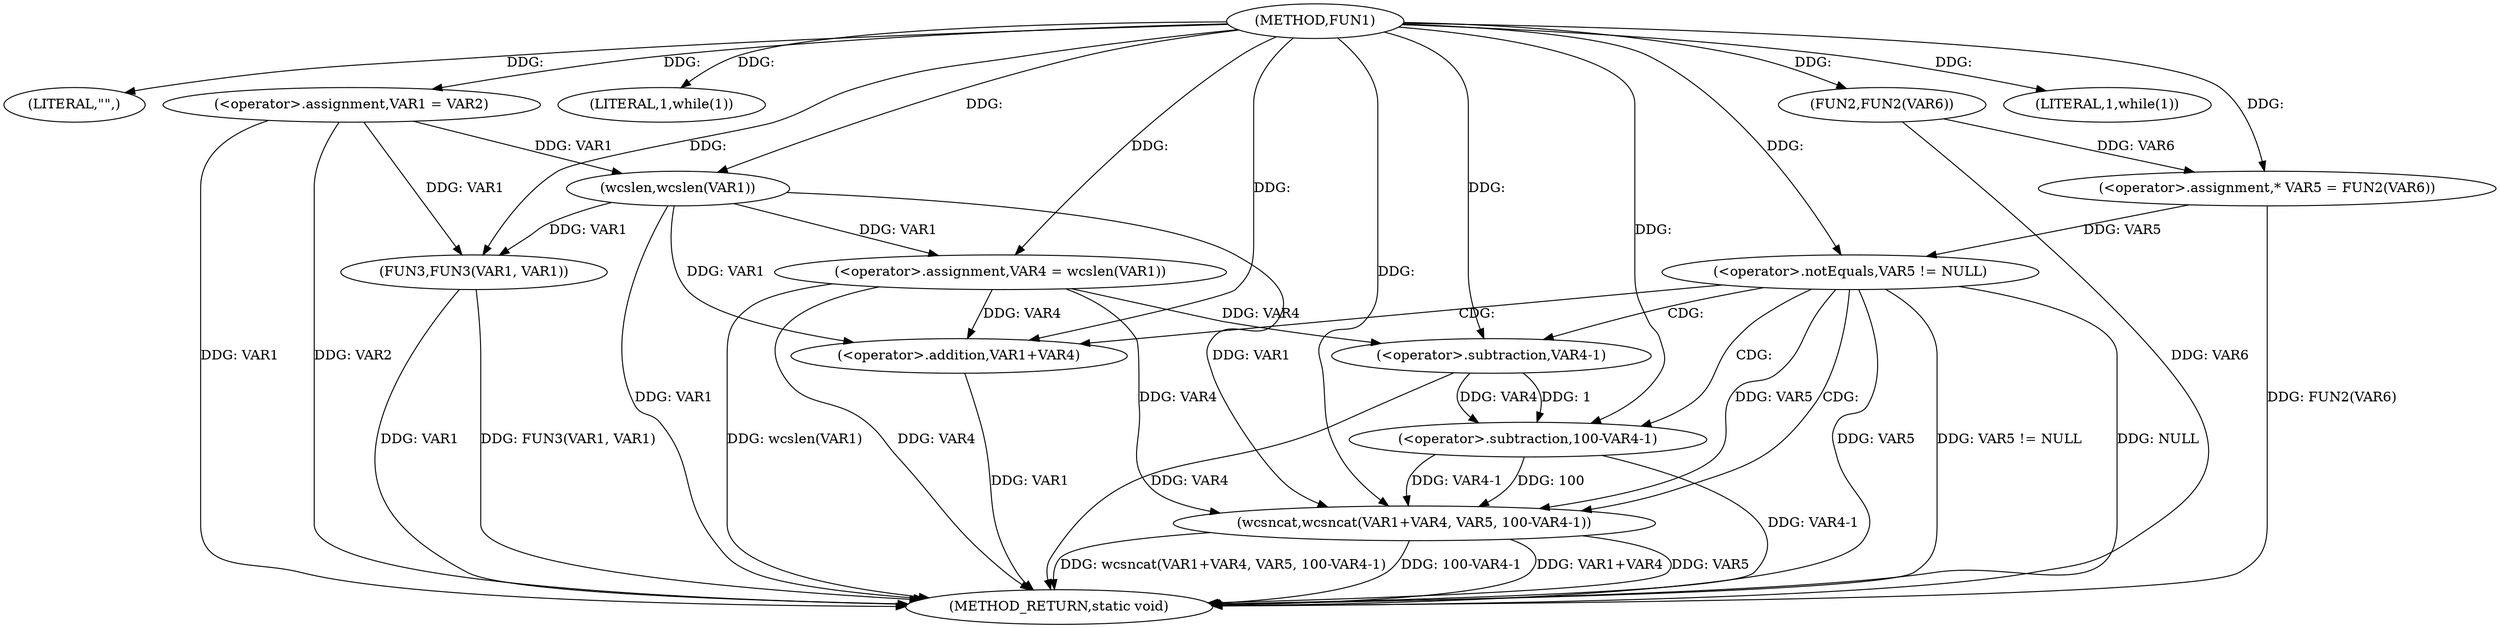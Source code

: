 digraph FUN1 {  
"1000100" [label = "(METHOD,FUN1)" ]
"1000144" [label = "(METHOD_RETURN,static void)" ]
"1000103" [label = "(LITERAL,\"\",)" ]
"1000104" [label = "(<operator>.assignment,VAR1 = VAR2)" ]
"1000108" [label = "(LITERAL,1,while(1))" ]
"1000112" [label = "(<operator>.assignment,VAR4 = wcslen(VAR1))" ]
"1000114" [label = "(wcslen,wcslen(VAR1))" ]
"1000117" [label = "(<operator>.assignment,* VAR5 = FUN2(VAR6))" ]
"1000119" [label = "(FUN2,FUN2(VAR6))" ]
"1000122" [label = "(<operator>.notEquals,VAR5 != NULL)" ]
"1000126" [label = "(wcsncat,wcsncat(VAR1+VAR4, VAR5, 100-VAR4-1))" ]
"1000127" [label = "(<operator>.addition,VAR1+VAR4)" ]
"1000131" [label = "(<operator>.subtraction,100-VAR4-1)" ]
"1000133" [label = "(<operator>.subtraction,VAR4-1)" ]
"1000138" [label = "(LITERAL,1,while(1))" ]
"1000140" [label = "(FUN3,FUN3(VAR1, VAR1))" ]
  "1000140" -> "1000144"  [ label = "DDG: VAR1"] 
  "1000104" -> "1000144"  [ label = "DDG: VAR1"] 
  "1000112" -> "1000144"  [ label = "DDG: wcslen(VAR1)"] 
  "1000140" -> "1000144"  [ label = "DDG: FUN3(VAR1, VAR1)"] 
  "1000133" -> "1000144"  [ label = "DDG: VAR4"] 
  "1000114" -> "1000144"  [ label = "DDG: VAR1"] 
  "1000126" -> "1000144"  [ label = "DDG: VAR1+VAR4"] 
  "1000122" -> "1000144"  [ label = "DDG: VAR5 != NULL"] 
  "1000127" -> "1000144"  [ label = "DDG: VAR1"] 
  "1000117" -> "1000144"  [ label = "DDG: FUN2(VAR6)"] 
  "1000104" -> "1000144"  [ label = "DDG: VAR2"] 
  "1000126" -> "1000144"  [ label = "DDG: VAR5"] 
  "1000126" -> "1000144"  [ label = "DDG: wcsncat(VAR1+VAR4, VAR5, 100-VAR4-1)"] 
  "1000122" -> "1000144"  [ label = "DDG: VAR5"] 
  "1000131" -> "1000144"  [ label = "DDG: VAR4-1"] 
  "1000112" -> "1000144"  [ label = "DDG: VAR4"] 
  "1000119" -> "1000144"  [ label = "DDG: VAR6"] 
  "1000126" -> "1000144"  [ label = "DDG: 100-VAR4-1"] 
  "1000122" -> "1000144"  [ label = "DDG: NULL"] 
  "1000100" -> "1000103"  [ label = "DDG: "] 
  "1000100" -> "1000104"  [ label = "DDG: "] 
  "1000100" -> "1000108"  [ label = "DDG: "] 
  "1000114" -> "1000112"  [ label = "DDG: VAR1"] 
  "1000100" -> "1000112"  [ label = "DDG: "] 
  "1000104" -> "1000114"  [ label = "DDG: VAR1"] 
  "1000100" -> "1000114"  [ label = "DDG: "] 
  "1000119" -> "1000117"  [ label = "DDG: VAR6"] 
  "1000100" -> "1000117"  [ label = "DDG: "] 
  "1000100" -> "1000119"  [ label = "DDG: "] 
  "1000117" -> "1000122"  [ label = "DDG: VAR5"] 
  "1000100" -> "1000122"  [ label = "DDG: "] 
  "1000114" -> "1000126"  [ label = "DDG: VAR1"] 
  "1000100" -> "1000126"  [ label = "DDG: "] 
  "1000112" -> "1000126"  [ label = "DDG: VAR4"] 
  "1000114" -> "1000127"  [ label = "DDG: VAR1"] 
  "1000100" -> "1000127"  [ label = "DDG: "] 
  "1000112" -> "1000127"  [ label = "DDG: VAR4"] 
  "1000122" -> "1000126"  [ label = "DDG: VAR5"] 
  "1000131" -> "1000126"  [ label = "DDG: 100"] 
  "1000131" -> "1000126"  [ label = "DDG: VAR4-1"] 
  "1000100" -> "1000131"  [ label = "DDG: "] 
  "1000133" -> "1000131"  [ label = "DDG: VAR4"] 
  "1000133" -> "1000131"  [ label = "DDG: 1"] 
  "1000100" -> "1000133"  [ label = "DDG: "] 
  "1000112" -> "1000133"  [ label = "DDG: VAR4"] 
  "1000100" -> "1000138"  [ label = "DDG: "] 
  "1000104" -> "1000140"  [ label = "DDG: VAR1"] 
  "1000114" -> "1000140"  [ label = "DDG: VAR1"] 
  "1000100" -> "1000140"  [ label = "DDG: "] 
  "1000122" -> "1000131"  [ label = "CDG: "] 
  "1000122" -> "1000127"  [ label = "CDG: "] 
  "1000122" -> "1000126"  [ label = "CDG: "] 
  "1000122" -> "1000133"  [ label = "CDG: "] 
}
